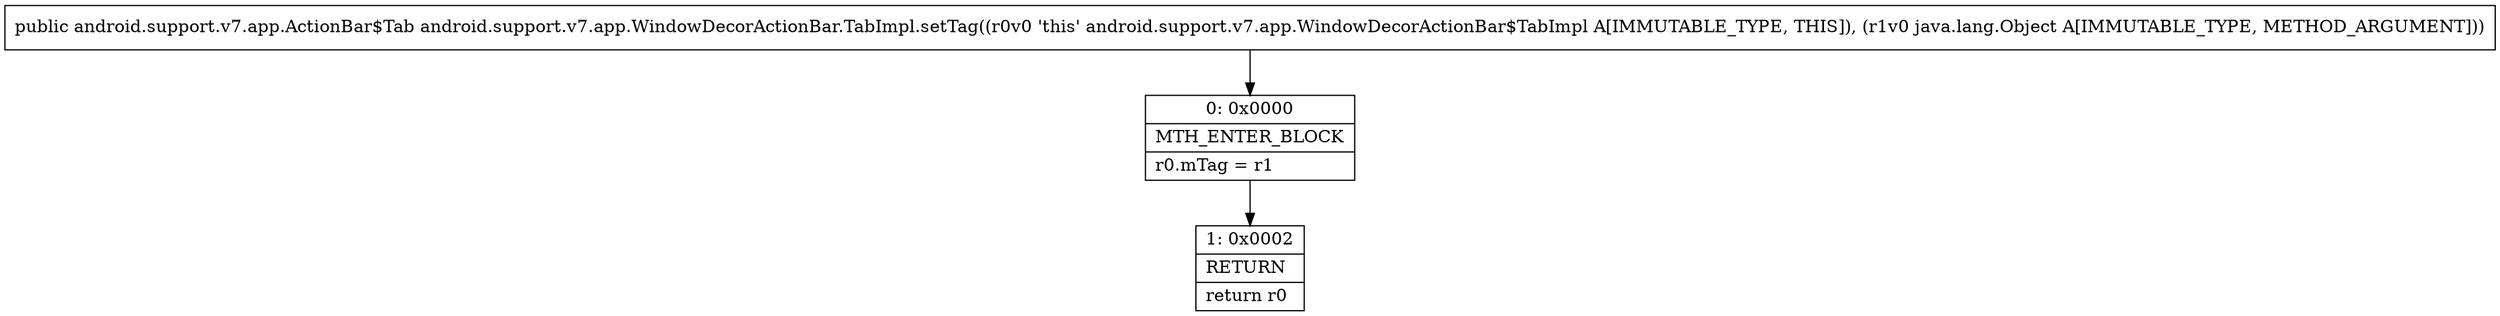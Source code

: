 digraph "CFG forandroid.support.v7.app.WindowDecorActionBar.TabImpl.setTag(Ljava\/lang\/Object;)Landroid\/support\/v7\/app\/ActionBar$Tab;" {
Node_0 [shape=record,label="{0\:\ 0x0000|MTH_ENTER_BLOCK\l|r0.mTag = r1\l}"];
Node_1 [shape=record,label="{1\:\ 0x0002|RETURN\l|return r0\l}"];
MethodNode[shape=record,label="{public android.support.v7.app.ActionBar$Tab android.support.v7.app.WindowDecorActionBar.TabImpl.setTag((r0v0 'this' android.support.v7.app.WindowDecorActionBar$TabImpl A[IMMUTABLE_TYPE, THIS]), (r1v0 java.lang.Object A[IMMUTABLE_TYPE, METHOD_ARGUMENT])) }"];
MethodNode -> Node_0;
Node_0 -> Node_1;
}

